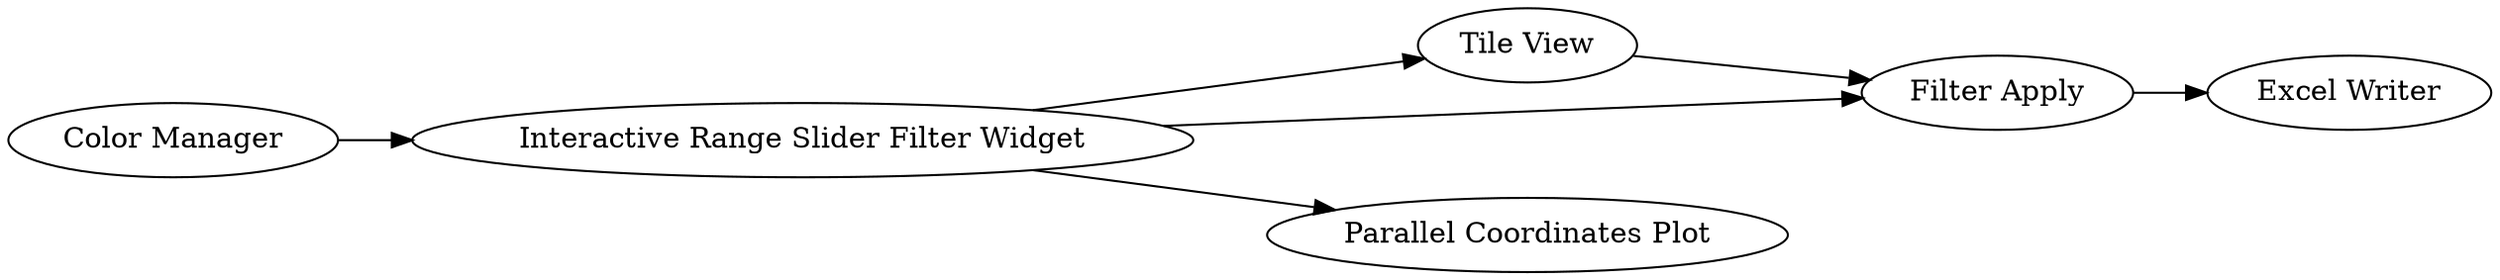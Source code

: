 digraph {
	295 -> 445
	305 -> 295
	305 -> 294
	445 -> 456
	305 -> 445
	297 -> 305
	294 [label="Parallel Coordinates Plot"]
	456 [label="Excel Writer"]
	445 [label="Filter Apply"]
	305 [label="Interactive Range Slider Filter Widget"]
	295 [label="Tile View"]
	297 [label="Color Manager"]
	rankdir=LR
}
